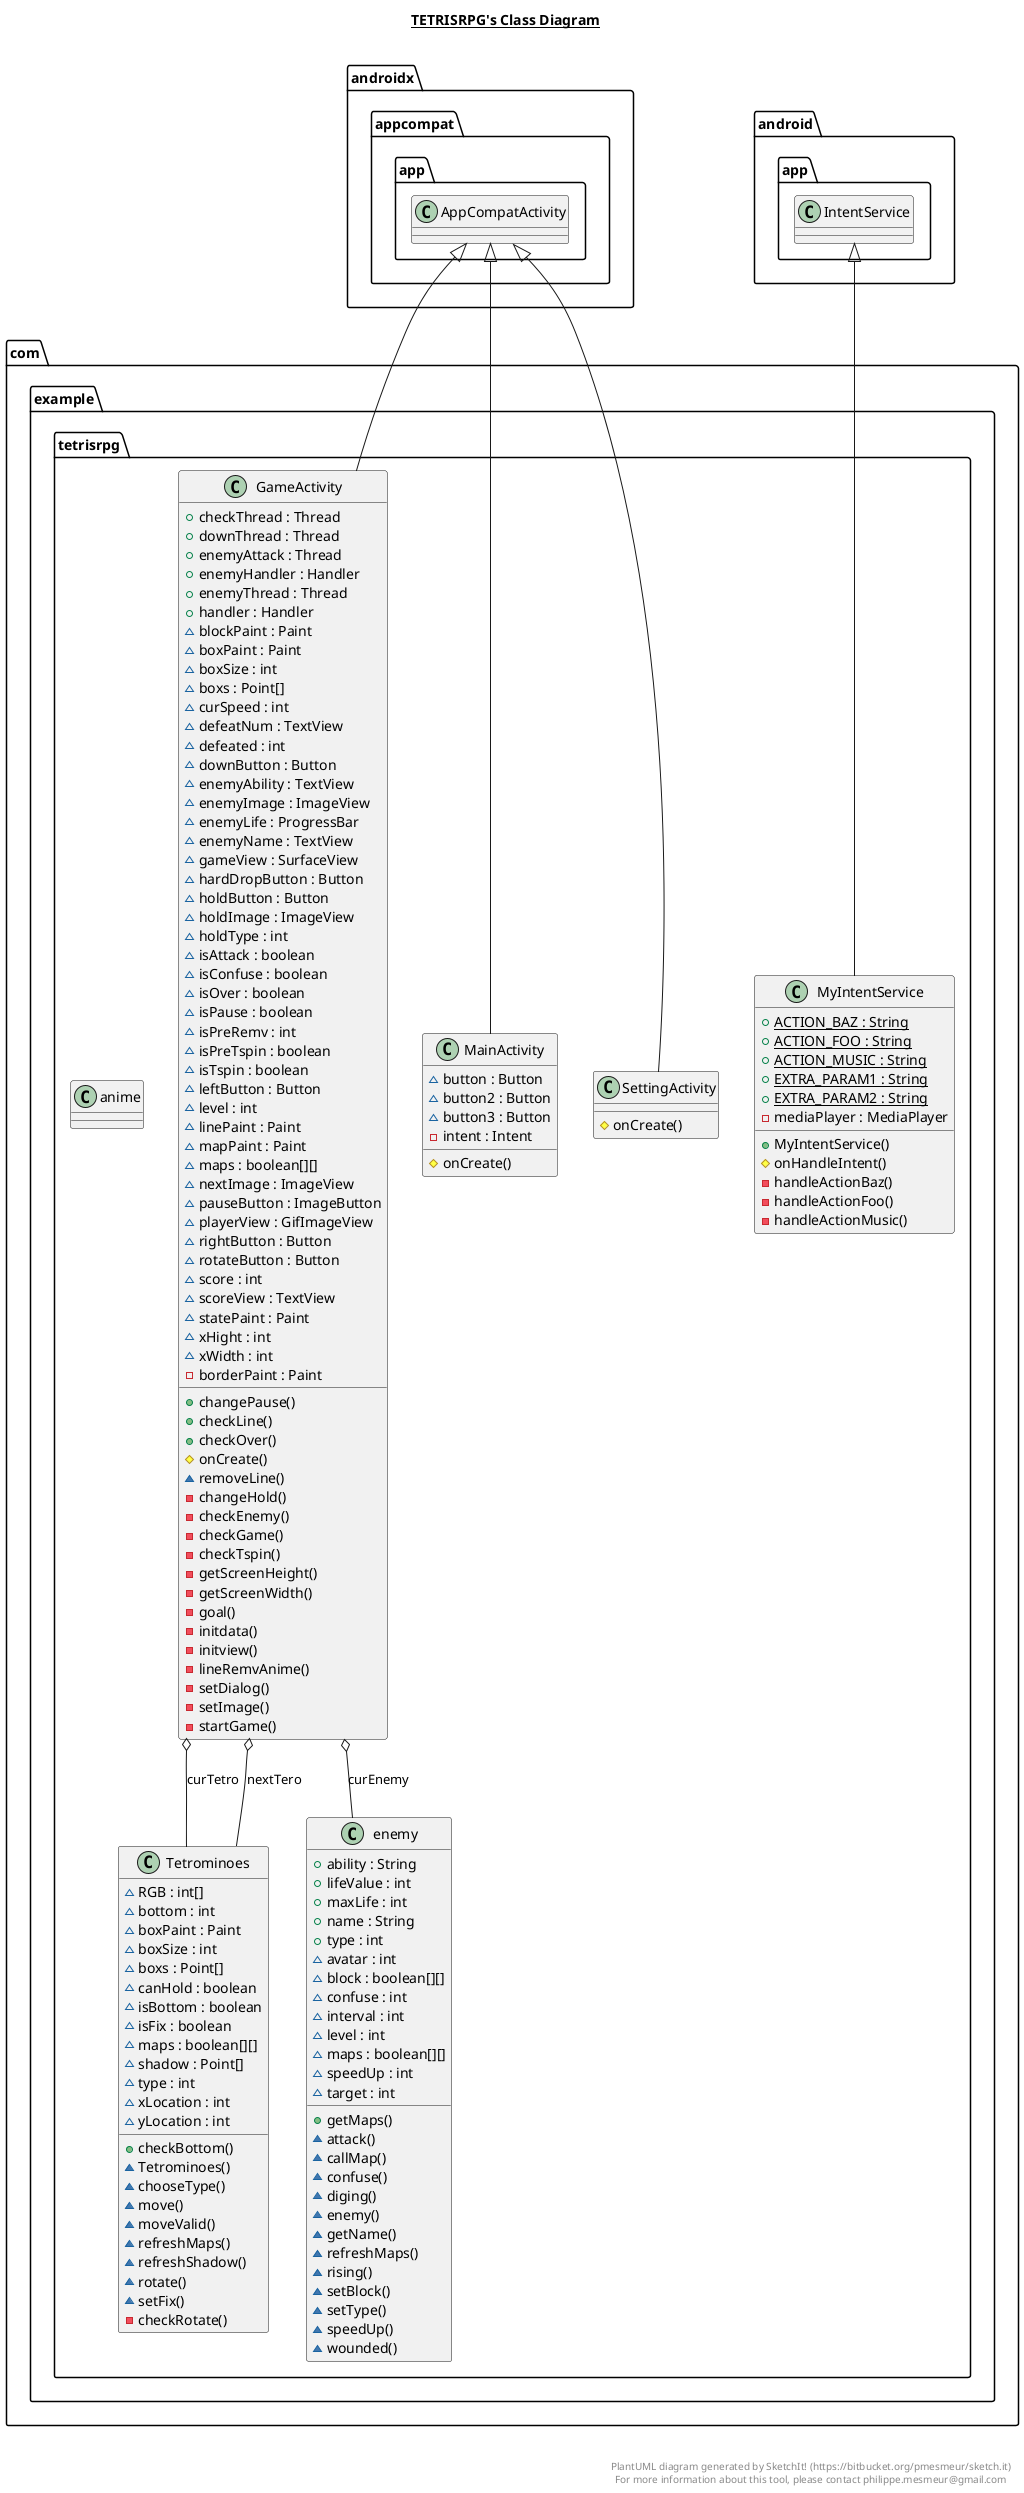 @startuml

title __TETRISRPG's Class Diagram__\n

  namespace com.example.tetrisrpg {
    class com.example.tetrisrpg.GameActivity {
        + checkThread : Thread
        + downThread : Thread
        + enemyAttack : Thread
        + enemyHandler : Handler
        + enemyThread : Thread
        + handler : Handler
        ~ blockPaint : Paint
        ~ boxPaint : Paint
        ~ boxSize : int
        ~ boxs : Point[]
        ~ curSpeed : int
        ~ defeatNum : TextView
        ~ defeated : int
        ~ downButton : Button
        ~ enemyAbility : TextView
        ~ enemyImage : ImageView
        ~ enemyLife : ProgressBar
        ~ enemyName : TextView
        ~ gameView : SurfaceView
        ~ hardDropButton : Button
        ~ holdButton : Button
        ~ holdImage : ImageView
        ~ holdType : int
        ~ isAttack : boolean
        ~ isConfuse : boolean
        ~ isOver : boolean
        ~ isPause : boolean
        ~ isPreRemv : int
        ~ isPreTspin : boolean
        ~ isTspin : boolean
        ~ leftButton : Button
        ~ level : int
        ~ linePaint : Paint
        ~ mapPaint : Paint
        ~ maps : boolean[][]
        ~ nextImage : ImageView
        ~ pauseButton : ImageButton
        ~ playerView : GifImageView
        ~ rightButton : Button
        ~ rotateButton : Button
        ~ score : int
        ~ scoreView : TextView
        ~ statePaint : Paint
        ~ xHight : int
        ~ xWidth : int
        - borderPaint : Paint
        + changePause()
        + checkLine()
        + checkOver()
        # onCreate()
        ~ removeLine()
        - changeHold()
        - checkEnemy()
        - checkGame()
        - checkTspin()
        - getScreenHeight()
        - getScreenWidth()
        - goal()
        - initdata()
        - initview()
        - lineRemvAnime()
        - setDialog()
        - setImage()
        - startGame()
    }
  }
  

  namespace com.example.tetrisrpg {
    class com.example.tetrisrpg.MainActivity {
        ~ button : Button
        ~ button2 : Button
        ~ button3 : Button
        - intent : Intent
        # onCreate()
    }
  }
  

  namespace com.example.tetrisrpg {
    class com.example.tetrisrpg.MyIntentService {
        {static} + ACTION_BAZ : String
        {static} + ACTION_FOO : String
        {static} + ACTION_MUSIC : String
        {static} + EXTRA_PARAM1 : String
        {static} + EXTRA_PARAM2 : String
        - mediaPlayer : MediaPlayer
        + MyIntentService()
        # onHandleIntent()
        - handleActionBaz()
        - handleActionFoo()
        - handleActionMusic()
    }
  }
  

  namespace com.example.tetrisrpg {
    class com.example.tetrisrpg.SettingActivity {
        # onCreate()
    }
  }
  

  namespace com.example.tetrisrpg {
    class com.example.tetrisrpg.Tetrominoes {
        ~ RGB : int[]
        ~ bottom : int
        ~ boxPaint : Paint
        ~ boxSize : int
        ~ boxs : Point[]
        ~ canHold : boolean
        ~ isBottom : boolean
        ~ isFix : boolean
        ~ maps : boolean[][]
        ~ shadow : Point[]
        ~ type : int
        ~ xLocation : int
        ~ yLocation : int
        + checkBottom()
        ~ Tetrominoes()
        ~ chooseType()
        ~ move()
        ~ moveValid()
        ~ refreshMaps()
        ~ refreshShadow()
        ~ rotate()
        ~ setFix()
        - checkRotate()
    }
  }
  

  namespace com.example.tetrisrpg {
    class com.example.tetrisrpg.anime {
    }
  }
  

  namespace com.example.tetrisrpg {
    class com.example.tetrisrpg.enemy {
        + ability : String
        + lifeValue : int
        + maxLife : int
        + name : String
        + type : int
        ~ avatar : int
        ~ block : boolean[][]
        ~ confuse : int
        ~ interval : int
        ~ level : int
        ~ maps : boolean[][]
        ~ speedUp : int
        ~ target : int
        + getMaps()
        ~ attack()
        ~ callMap()
        ~ confuse()
        ~ diging()
        ~ enemy()
        ~ getName()
        ~ refreshMaps()
        ~ rising()
        ~ setBlock()
        ~ setType()
        ~ speedUp()
        ~ wounded()
    }
  }
  

  com.example.tetrisrpg.GameActivity -up-|> androidx.appcompat.app.AppCompatActivity
  com.example.tetrisrpg.GameActivity o-- com.example.tetrisrpg.enemy : curEnemy
  com.example.tetrisrpg.GameActivity o-- com.example.tetrisrpg.Tetrominoes : curTetro
  com.example.tetrisrpg.GameActivity o-- com.example.tetrisrpg.Tetrominoes : nextTero
  com.example.tetrisrpg.MainActivity -up-|> androidx.appcompat.app.AppCompatActivity
  com.example.tetrisrpg.MyIntentService -up-|> android.app.IntentService
  com.example.tetrisrpg.SettingActivity -up-|> androidx.appcompat.app.AppCompatActivity


right footer


PlantUML diagram generated by SketchIt! (https://bitbucket.org/pmesmeur/sketch.it)
For more information about this tool, please contact philippe.mesmeur@gmail.com
endfooter

@enduml
